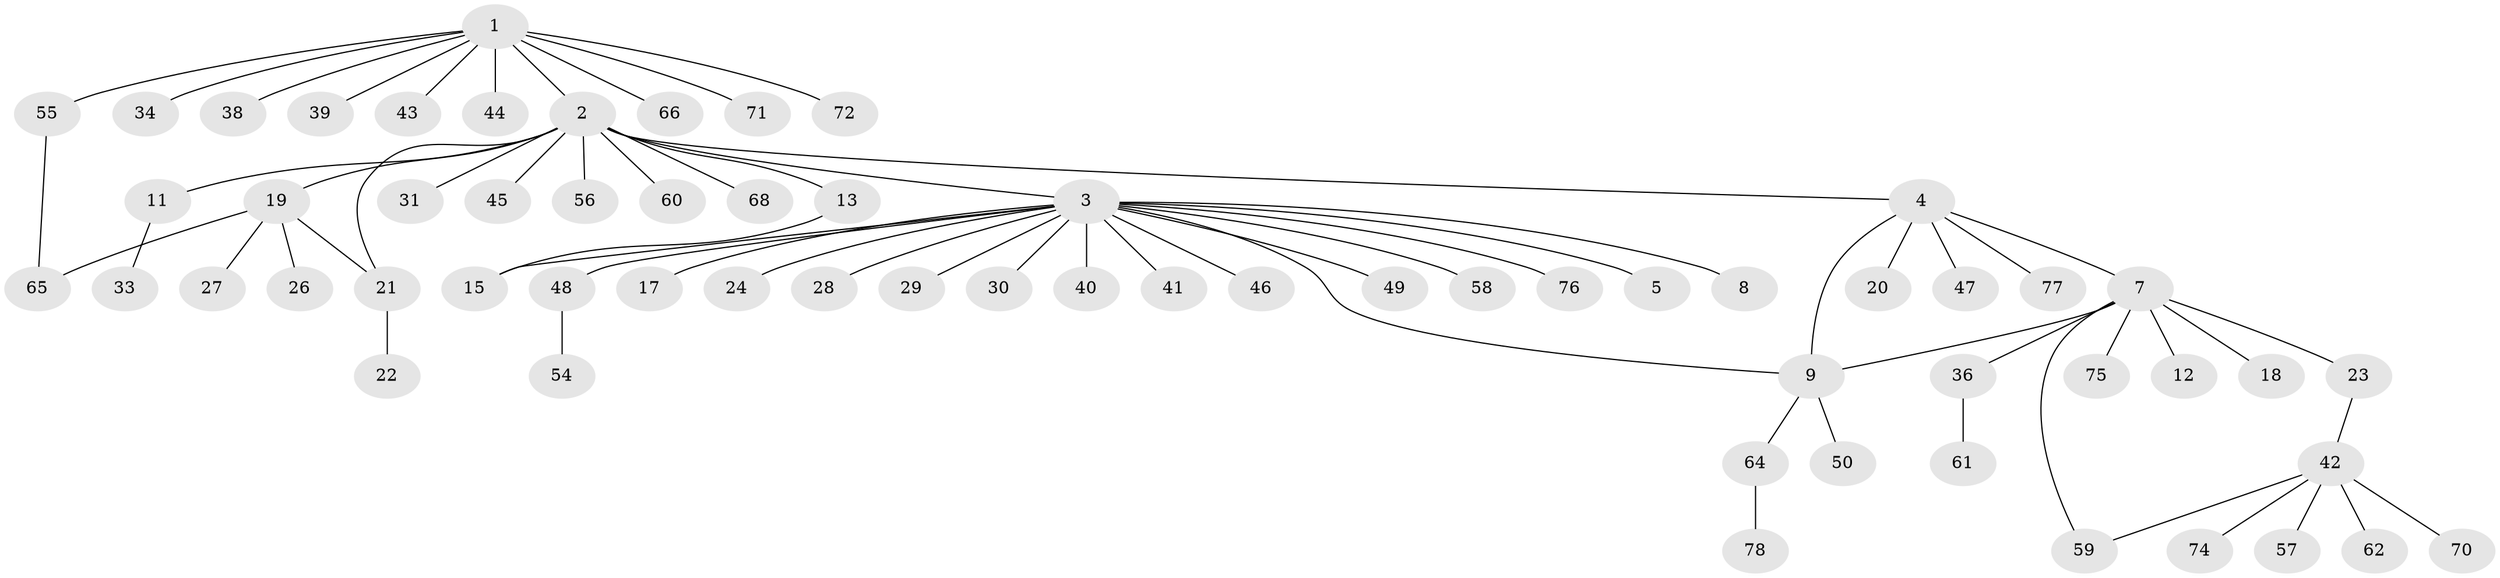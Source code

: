 // Generated by graph-tools (version 1.1) at 2025/23/03/03/25 07:23:53]
// undirected, 63 vertices, 68 edges
graph export_dot {
graph [start="1"]
  node [color=gray90,style=filled];
  1 [super="+16"];
  2 [super="+6"];
  3 [super="+14"];
  4 [super="+10"];
  5 [super="+79"];
  7 [super="+67"];
  8;
  9 [super="+52"];
  11 [super="+32"];
  12;
  13 [super="+37"];
  15;
  17;
  18;
  19 [super="+35"];
  20;
  21 [super="+25"];
  22;
  23;
  24;
  26;
  27;
  28;
  29;
  30;
  31;
  33;
  34;
  36;
  38;
  39;
  40;
  41;
  42 [super="+53"];
  43;
  44 [super="+69"];
  45;
  46;
  47;
  48 [super="+51"];
  49;
  50;
  54;
  55 [super="+63"];
  56;
  57;
  58;
  59;
  60;
  61;
  62;
  64;
  65;
  66 [super="+73"];
  68;
  70;
  71;
  72;
  74;
  75;
  76;
  77;
  78;
  1 -- 2 [weight=2];
  1 -- 34;
  1 -- 39;
  1 -- 43;
  1 -- 66;
  1 -- 55;
  1 -- 38;
  1 -- 71;
  1 -- 72;
  1 -- 44;
  2 -- 3;
  2 -- 4;
  2 -- 11;
  2 -- 13;
  2 -- 19;
  2 -- 21;
  2 -- 31;
  2 -- 45;
  2 -- 56;
  2 -- 60;
  2 -- 68;
  3 -- 5;
  3 -- 8;
  3 -- 9;
  3 -- 17;
  3 -- 24;
  3 -- 28;
  3 -- 29;
  3 -- 30;
  3 -- 40;
  3 -- 41;
  3 -- 46;
  3 -- 48;
  3 -- 49;
  3 -- 58;
  3 -- 76;
  3 -- 15;
  4 -- 7;
  4 -- 77;
  4 -- 9;
  4 -- 20;
  4 -- 47;
  7 -- 12;
  7 -- 18;
  7 -- 23;
  7 -- 36;
  7 -- 59;
  7 -- 75;
  7 -- 9;
  9 -- 50;
  9 -- 64;
  11 -- 33;
  13 -- 15;
  19 -- 21;
  19 -- 26;
  19 -- 27;
  19 -- 65;
  21 -- 22;
  23 -- 42;
  36 -- 61;
  42 -- 57;
  42 -- 59;
  42 -- 62;
  42 -- 70;
  42 -- 74;
  48 -- 54;
  55 -- 65;
  64 -- 78;
}
